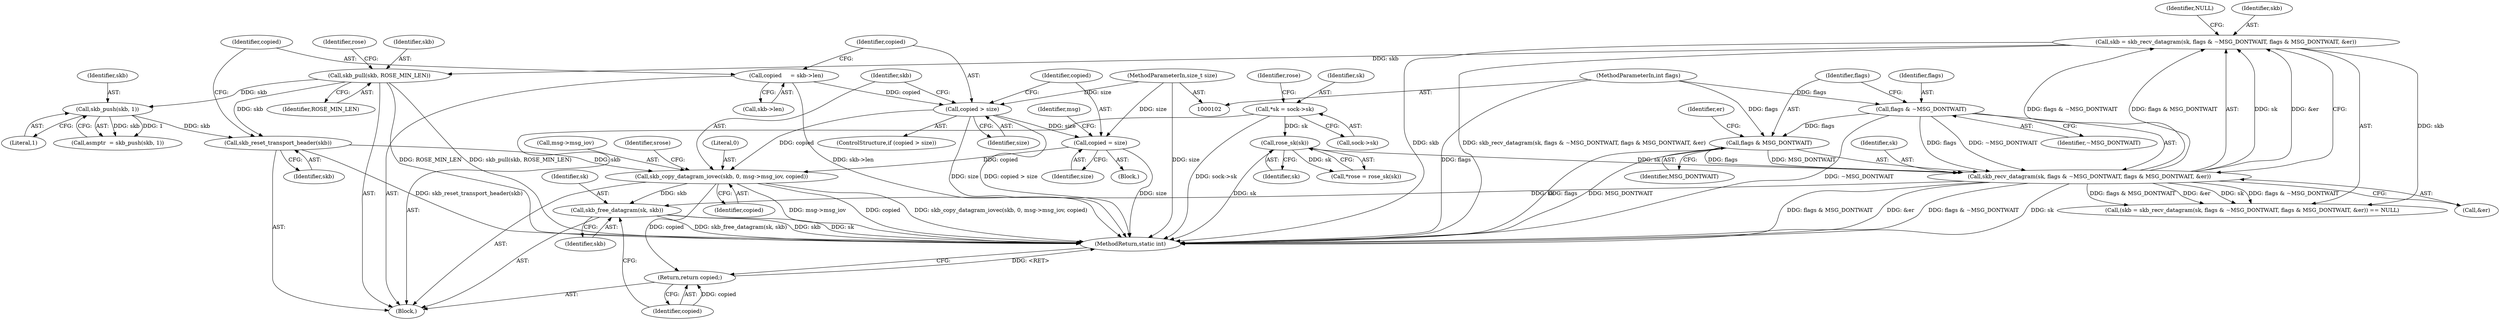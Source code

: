 digraph "0_linux_f3d3342602f8bcbf37d7c46641cb9bca7618eb1c_28@API" {
"1000208" [label="(Call,skb_copy_datagram_iovec(skb, 0, msg->msg_iov, copied))"];
"1000188" [label="(Call,skb_reset_transport_header(skb))"];
"1000181" [label="(Call,skb_push(skb, 1))"];
"1000171" [label="(Call,skb_pull(skb, ROSE_MIN_LEN))"];
"1000145" [label="(Call,skb = skb_recv_datagram(sk, flags & ~MSG_DONTWAIT, flags & MSG_DONTWAIT, &er))"];
"1000147" [label="(Call,skb_recv_datagram(sk, flags & ~MSG_DONTWAIT, flags & MSG_DONTWAIT, &er))"];
"1000118" [label="(Call,rose_sk(sk))"];
"1000110" [label="(Call,*sk = sock->sk)"];
"1000149" [label="(Call,flags & ~MSG_DONTWAIT)"];
"1000107" [label="(MethodParameterIn,int flags)"];
"1000152" [label="(Call,flags & MSG_DONTWAIT)"];
"1000200" [label="(Call,copied = size)"];
"1000196" [label="(Call,copied > size)"];
"1000190" [label="(Call,copied     = skb->len)"];
"1000106" [label="(MethodParameterIn,size_t size)"];
"1000325" [label="(Call,skb_free_datagram(sk, skb))"];
"1000328" [label="(Return,return copied;)"];
"1000327" [label="(Identifier,skb)"];
"1000157" [label="(Identifier,NULL)"];
"1000154" [label="(Identifier,MSG_DONTWAIT)"];
"1000195" [label="(ControlStructure,if (copied > size))"];
"1000117" [label="(Identifier,rose)"];
"1000119" [label="(Identifier,sk)"];
"1000200" [label="(Call,copied = size)"];
"1000183" [label="(Literal,1)"];
"1000330" [label="(MethodReturn,static int)"];
"1000110" [label="(Call,*sk = sock->sk)"];
"1000153" [label="(Identifier,flags)"];
"1000108" [label="(Block,)"];
"1000156" [label="(Identifier,er)"];
"1000173" [label="(Identifier,ROSE_MIN_LEN)"];
"1000155" [label="(Call,&er)"];
"1000118" [label="(Call,rose_sk(sk))"];
"1000325" [label="(Call,skb_free_datagram(sk, skb))"];
"1000176" [label="(Identifier,rose)"];
"1000172" [label="(Identifier,skb)"];
"1000150" [label="(Identifier,flags)"];
"1000151" [label="(Identifier,~MSG_DONTWAIT)"];
"1000192" [label="(Call,skb->len)"];
"1000147" [label="(Call,skb_recv_datagram(sk, flags & ~MSG_DONTWAIT, flags & MSG_DONTWAIT, &er))"];
"1000111" [label="(Identifier,sk)"];
"1000209" [label="(Identifier,skb)"];
"1000106" [label="(MethodParameterIn,size_t size)"];
"1000190" [label="(Call,copied     = skb->len)"];
"1000112" [label="(Call,sock->sk)"];
"1000198" [label="(Identifier,size)"];
"1000107" [label="(MethodParameterIn,int flags)"];
"1000202" [label="(Identifier,size)"];
"1000211" [label="(Call,msg->msg_iov)"];
"1000197" [label="(Identifier,copied)"];
"1000145" [label="(Call,skb = skb_recv_datagram(sk, flags & ~MSG_DONTWAIT, flags & MSG_DONTWAIT, &er))"];
"1000149" [label="(Call,flags & ~MSG_DONTWAIT)"];
"1000189" [label="(Identifier,skb)"];
"1000152" [label="(Call,flags & MSG_DONTWAIT)"];
"1000326" [label="(Identifier,sk)"];
"1000196" [label="(Call,copied > size)"];
"1000199" [label="(Block,)"];
"1000201" [label="(Identifier,copied)"];
"1000329" [label="(Identifier,copied)"];
"1000116" [label="(Call,*rose = rose_sk(sk))"];
"1000214" [label="(Identifier,copied)"];
"1000328" [label="(Return,return copied;)"];
"1000217" [label="(Identifier,srose)"];
"1000191" [label="(Identifier,copied)"];
"1000148" [label="(Identifier,sk)"];
"1000171" [label="(Call,skb_pull(skb, ROSE_MIN_LEN))"];
"1000146" [label="(Identifier,skb)"];
"1000188" [label="(Call,skb_reset_transport_header(skb))"];
"1000181" [label="(Call,skb_push(skb, 1))"];
"1000208" [label="(Call,skb_copy_datagram_iovec(skb, 0, msg->msg_iov, copied))"];
"1000182" [label="(Identifier,skb)"];
"1000179" [label="(Call,asmptr  = skb_push(skb, 1))"];
"1000205" [label="(Identifier,msg)"];
"1000210" [label="(Literal,0)"];
"1000144" [label="(Call,(skb = skb_recv_datagram(sk, flags & ~MSG_DONTWAIT, flags & MSG_DONTWAIT, &er)) == NULL)"];
"1000208" -> "1000108"  [label="AST: "];
"1000208" -> "1000214"  [label="CFG: "];
"1000209" -> "1000208"  [label="AST: "];
"1000210" -> "1000208"  [label="AST: "];
"1000211" -> "1000208"  [label="AST: "];
"1000214" -> "1000208"  [label="AST: "];
"1000217" -> "1000208"  [label="CFG: "];
"1000208" -> "1000330"  [label="DDG: copied"];
"1000208" -> "1000330"  [label="DDG: skb_copy_datagram_iovec(skb, 0, msg->msg_iov, copied)"];
"1000208" -> "1000330"  [label="DDG: msg->msg_iov"];
"1000188" -> "1000208"  [label="DDG: skb"];
"1000200" -> "1000208"  [label="DDG: copied"];
"1000196" -> "1000208"  [label="DDG: copied"];
"1000208" -> "1000325"  [label="DDG: skb"];
"1000208" -> "1000328"  [label="DDG: copied"];
"1000188" -> "1000108"  [label="AST: "];
"1000188" -> "1000189"  [label="CFG: "];
"1000189" -> "1000188"  [label="AST: "];
"1000191" -> "1000188"  [label="CFG: "];
"1000188" -> "1000330"  [label="DDG: skb_reset_transport_header(skb)"];
"1000181" -> "1000188"  [label="DDG: skb"];
"1000171" -> "1000188"  [label="DDG: skb"];
"1000181" -> "1000179"  [label="AST: "];
"1000181" -> "1000183"  [label="CFG: "];
"1000182" -> "1000181"  [label="AST: "];
"1000183" -> "1000181"  [label="AST: "];
"1000179" -> "1000181"  [label="CFG: "];
"1000181" -> "1000179"  [label="DDG: skb"];
"1000181" -> "1000179"  [label="DDG: 1"];
"1000171" -> "1000181"  [label="DDG: skb"];
"1000171" -> "1000108"  [label="AST: "];
"1000171" -> "1000173"  [label="CFG: "];
"1000172" -> "1000171"  [label="AST: "];
"1000173" -> "1000171"  [label="AST: "];
"1000176" -> "1000171"  [label="CFG: "];
"1000171" -> "1000330"  [label="DDG: ROSE_MIN_LEN"];
"1000171" -> "1000330"  [label="DDG: skb_pull(skb, ROSE_MIN_LEN)"];
"1000145" -> "1000171"  [label="DDG: skb"];
"1000145" -> "1000144"  [label="AST: "];
"1000145" -> "1000147"  [label="CFG: "];
"1000146" -> "1000145"  [label="AST: "];
"1000147" -> "1000145"  [label="AST: "];
"1000157" -> "1000145"  [label="CFG: "];
"1000145" -> "1000330"  [label="DDG: skb"];
"1000145" -> "1000330"  [label="DDG: skb_recv_datagram(sk, flags & ~MSG_DONTWAIT, flags & MSG_DONTWAIT, &er)"];
"1000145" -> "1000144"  [label="DDG: skb"];
"1000147" -> "1000145"  [label="DDG: sk"];
"1000147" -> "1000145"  [label="DDG: flags & ~MSG_DONTWAIT"];
"1000147" -> "1000145"  [label="DDG: flags & MSG_DONTWAIT"];
"1000147" -> "1000145"  [label="DDG: &er"];
"1000147" -> "1000155"  [label="CFG: "];
"1000148" -> "1000147"  [label="AST: "];
"1000149" -> "1000147"  [label="AST: "];
"1000152" -> "1000147"  [label="AST: "];
"1000155" -> "1000147"  [label="AST: "];
"1000147" -> "1000330"  [label="DDG: flags & MSG_DONTWAIT"];
"1000147" -> "1000330"  [label="DDG: &er"];
"1000147" -> "1000330"  [label="DDG: flags & ~MSG_DONTWAIT"];
"1000147" -> "1000330"  [label="DDG: sk"];
"1000147" -> "1000144"  [label="DDG: sk"];
"1000147" -> "1000144"  [label="DDG: flags & ~MSG_DONTWAIT"];
"1000147" -> "1000144"  [label="DDG: flags & MSG_DONTWAIT"];
"1000147" -> "1000144"  [label="DDG: &er"];
"1000118" -> "1000147"  [label="DDG: sk"];
"1000149" -> "1000147"  [label="DDG: flags"];
"1000149" -> "1000147"  [label="DDG: ~MSG_DONTWAIT"];
"1000152" -> "1000147"  [label="DDG: flags"];
"1000152" -> "1000147"  [label="DDG: MSG_DONTWAIT"];
"1000147" -> "1000325"  [label="DDG: sk"];
"1000118" -> "1000116"  [label="AST: "];
"1000118" -> "1000119"  [label="CFG: "];
"1000119" -> "1000118"  [label="AST: "];
"1000116" -> "1000118"  [label="CFG: "];
"1000118" -> "1000330"  [label="DDG: sk"];
"1000118" -> "1000116"  [label="DDG: sk"];
"1000110" -> "1000118"  [label="DDG: sk"];
"1000110" -> "1000108"  [label="AST: "];
"1000110" -> "1000112"  [label="CFG: "];
"1000111" -> "1000110"  [label="AST: "];
"1000112" -> "1000110"  [label="AST: "];
"1000117" -> "1000110"  [label="CFG: "];
"1000110" -> "1000330"  [label="DDG: sock->sk"];
"1000149" -> "1000151"  [label="CFG: "];
"1000150" -> "1000149"  [label="AST: "];
"1000151" -> "1000149"  [label="AST: "];
"1000153" -> "1000149"  [label="CFG: "];
"1000149" -> "1000330"  [label="DDG: ~MSG_DONTWAIT"];
"1000107" -> "1000149"  [label="DDG: flags"];
"1000149" -> "1000152"  [label="DDG: flags"];
"1000107" -> "1000102"  [label="AST: "];
"1000107" -> "1000330"  [label="DDG: flags"];
"1000107" -> "1000152"  [label="DDG: flags"];
"1000152" -> "1000154"  [label="CFG: "];
"1000153" -> "1000152"  [label="AST: "];
"1000154" -> "1000152"  [label="AST: "];
"1000156" -> "1000152"  [label="CFG: "];
"1000152" -> "1000330"  [label="DDG: flags"];
"1000152" -> "1000330"  [label="DDG: MSG_DONTWAIT"];
"1000200" -> "1000199"  [label="AST: "];
"1000200" -> "1000202"  [label="CFG: "];
"1000201" -> "1000200"  [label="AST: "];
"1000202" -> "1000200"  [label="AST: "];
"1000205" -> "1000200"  [label="CFG: "];
"1000200" -> "1000330"  [label="DDG: size"];
"1000196" -> "1000200"  [label="DDG: size"];
"1000106" -> "1000200"  [label="DDG: size"];
"1000196" -> "1000195"  [label="AST: "];
"1000196" -> "1000198"  [label="CFG: "];
"1000197" -> "1000196"  [label="AST: "];
"1000198" -> "1000196"  [label="AST: "];
"1000201" -> "1000196"  [label="CFG: "];
"1000209" -> "1000196"  [label="CFG: "];
"1000196" -> "1000330"  [label="DDG: copied > size"];
"1000196" -> "1000330"  [label="DDG: size"];
"1000190" -> "1000196"  [label="DDG: copied"];
"1000106" -> "1000196"  [label="DDG: size"];
"1000190" -> "1000108"  [label="AST: "];
"1000190" -> "1000192"  [label="CFG: "];
"1000191" -> "1000190"  [label="AST: "];
"1000192" -> "1000190"  [label="AST: "];
"1000197" -> "1000190"  [label="CFG: "];
"1000190" -> "1000330"  [label="DDG: skb->len"];
"1000106" -> "1000102"  [label="AST: "];
"1000106" -> "1000330"  [label="DDG: size"];
"1000325" -> "1000108"  [label="AST: "];
"1000325" -> "1000327"  [label="CFG: "];
"1000326" -> "1000325"  [label="AST: "];
"1000327" -> "1000325"  [label="AST: "];
"1000329" -> "1000325"  [label="CFG: "];
"1000325" -> "1000330"  [label="DDG: sk"];
"1000325" -> "1000330"  [label="DDG: skb_free_datagram(sk, skb)"];
"1000325" -> "1000330"  [label="DDG: skb"];
"1000328" -> "1000108"  [label="AST: "];
"1000328" -> "1000329"  [label="CFG: "];
"1000329" -> "1000328"  [label="AST: "];
"1000330" -> "1000328"  [label="CFG: "];
"1000328" -> "1000330"  [label="DDG: <RET>"];
"1000329" -> "1000328"  [label="DDG: copied"];
}

